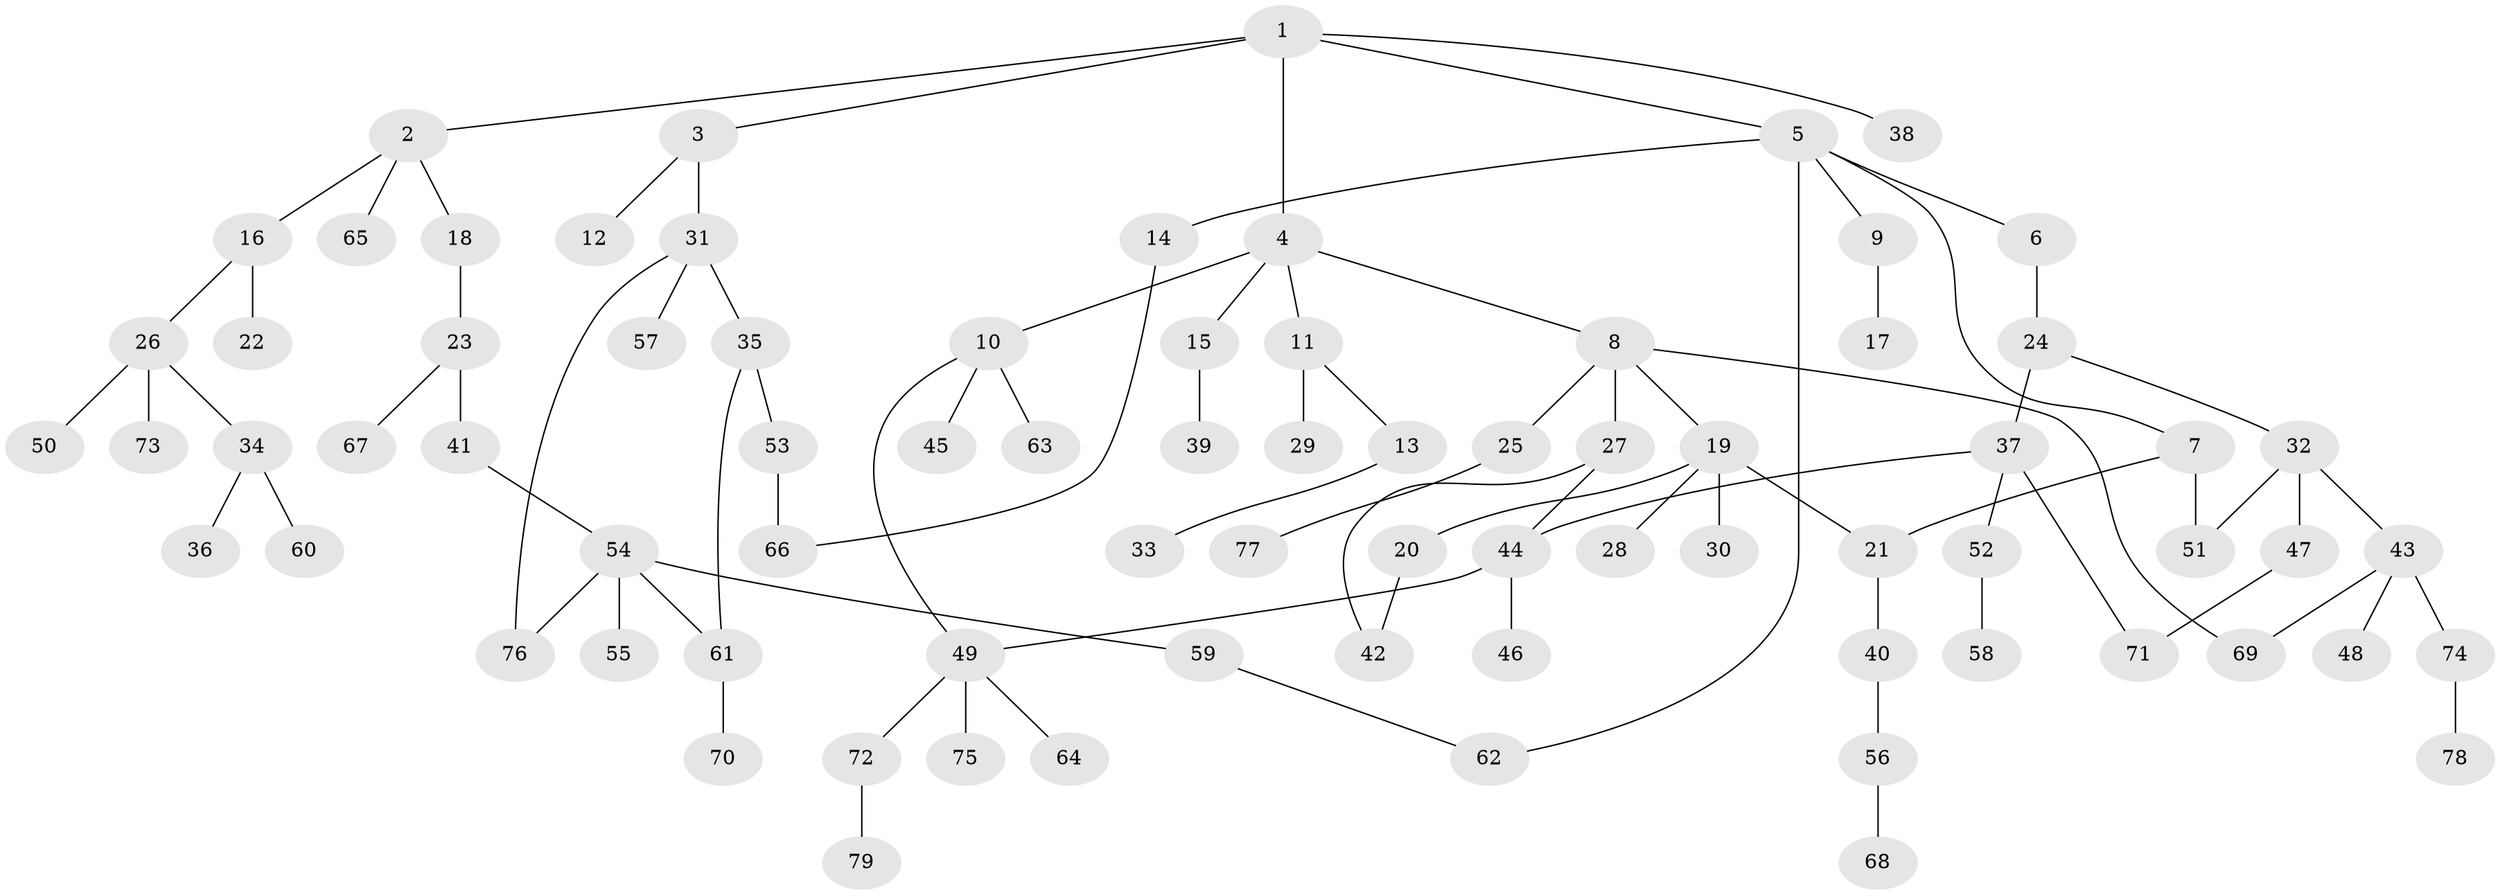 // Generated by graph-tools (version 1.1) at 2025/01/03/09/25 03:01:07]
// undirected, 79 vertices, 89 edges
graph export_dot {
graph [start="1"]
  node [color=gray90,style=filled];
  1;
  2;
  3;
  4;
  5;
  6;
  7;
  8;
  9;
  10;
  11;
  12;
  13;
  14;
  15;
  16;
  17;
  18;
  19;
  20;
  21;
  22;
  23;
  24;
  25;
  26;
  27;
  28;
  29;
  30;
  31;
  32;
  33;
  34;
  35;
  36;
  37;
  38;
  39;
  40;
  41;
  42;
  43;
  44;
  45;
  46;
  47;
  48;
  49;
  50;
  51;
  52;
  53;
  54;
  55;
  56;
  57;
  58;
  59;
  60;
  61;
  62;
  63;
  64;
  65;
  66;
  67;
  68;
  69;
  70;
  71;
  72;
  73;
  74;
  75;
  76;
  77;
  78;
  79;
  1 -- 2;
  1 -- 3;
  1 -- 4;
  1 -- 5;
  1 -- 38;
  2 -- 16;
  2 -- 18;
  2 -- 65;
  3 -- 12;
  3 -- 31;
  4 -- 8;
  4 -- 10;
  4 -- 11;
  4 -- 15;
  5 -- 6;
  5 -- 7;
  5 -- 9;
  5 -- 14;
  5 -- 62;
  6 -- 24;
  7 -- 51;
  7 -- 21;
  8 -- 19;
  8 -- 25;
  8 -- 27;
  8 -- 69;
  9 -- 17;
  10 -- 45;
  10 -- 63;
  10 -- 49;
  11 -- 13;
  11 -- 29;
  13 -- 33;
  14 -- 66;
  15 -- 39;
  16 -- 22;
  16 -- 26;
  18 -- 23;
  19 -- 20;
  19 -- 21;
  19 -- 28;
  19 -- 30;
  20 -- 42;
  21 -- 40;
  23 -- 41;
  23 -- 67;
  24 -- 32;
  24 -- 37;
  25 -- 77;
  26 -- 34;
  26 -- 50;
  26 -- 73;
  27 -- 42;
  27 -- 44;
  31 -- 35;
  31 -- 57;
  31 -- 76;
  32 -- 43;
  32 -- 47;
  32 -- 51;
  34 -- 36;
  34 -- 60;
  35 -- 53;
  35 -- 61;
  37 -- 44;
  37 -- 52;
  37 -- 71;
  40 -- 56;
  41 -- 54;
  43 -- 48;
  43 -- 69;
  43 -- 74;
  44 -- 46;
  44 -- 49;
  47 -- 71;
  49 -- 64;
  49 -- 72;
  49 -- 75;
  52 -- 58;
  53 -- 66;
  54 -- 55;
  54 -- 59;
  54 -- 61;
  54 -- 76;
  56 -- 68;
  59 -- 62;
  61 -- 70;
  72 -- 79;
  74 -- 78;
}
